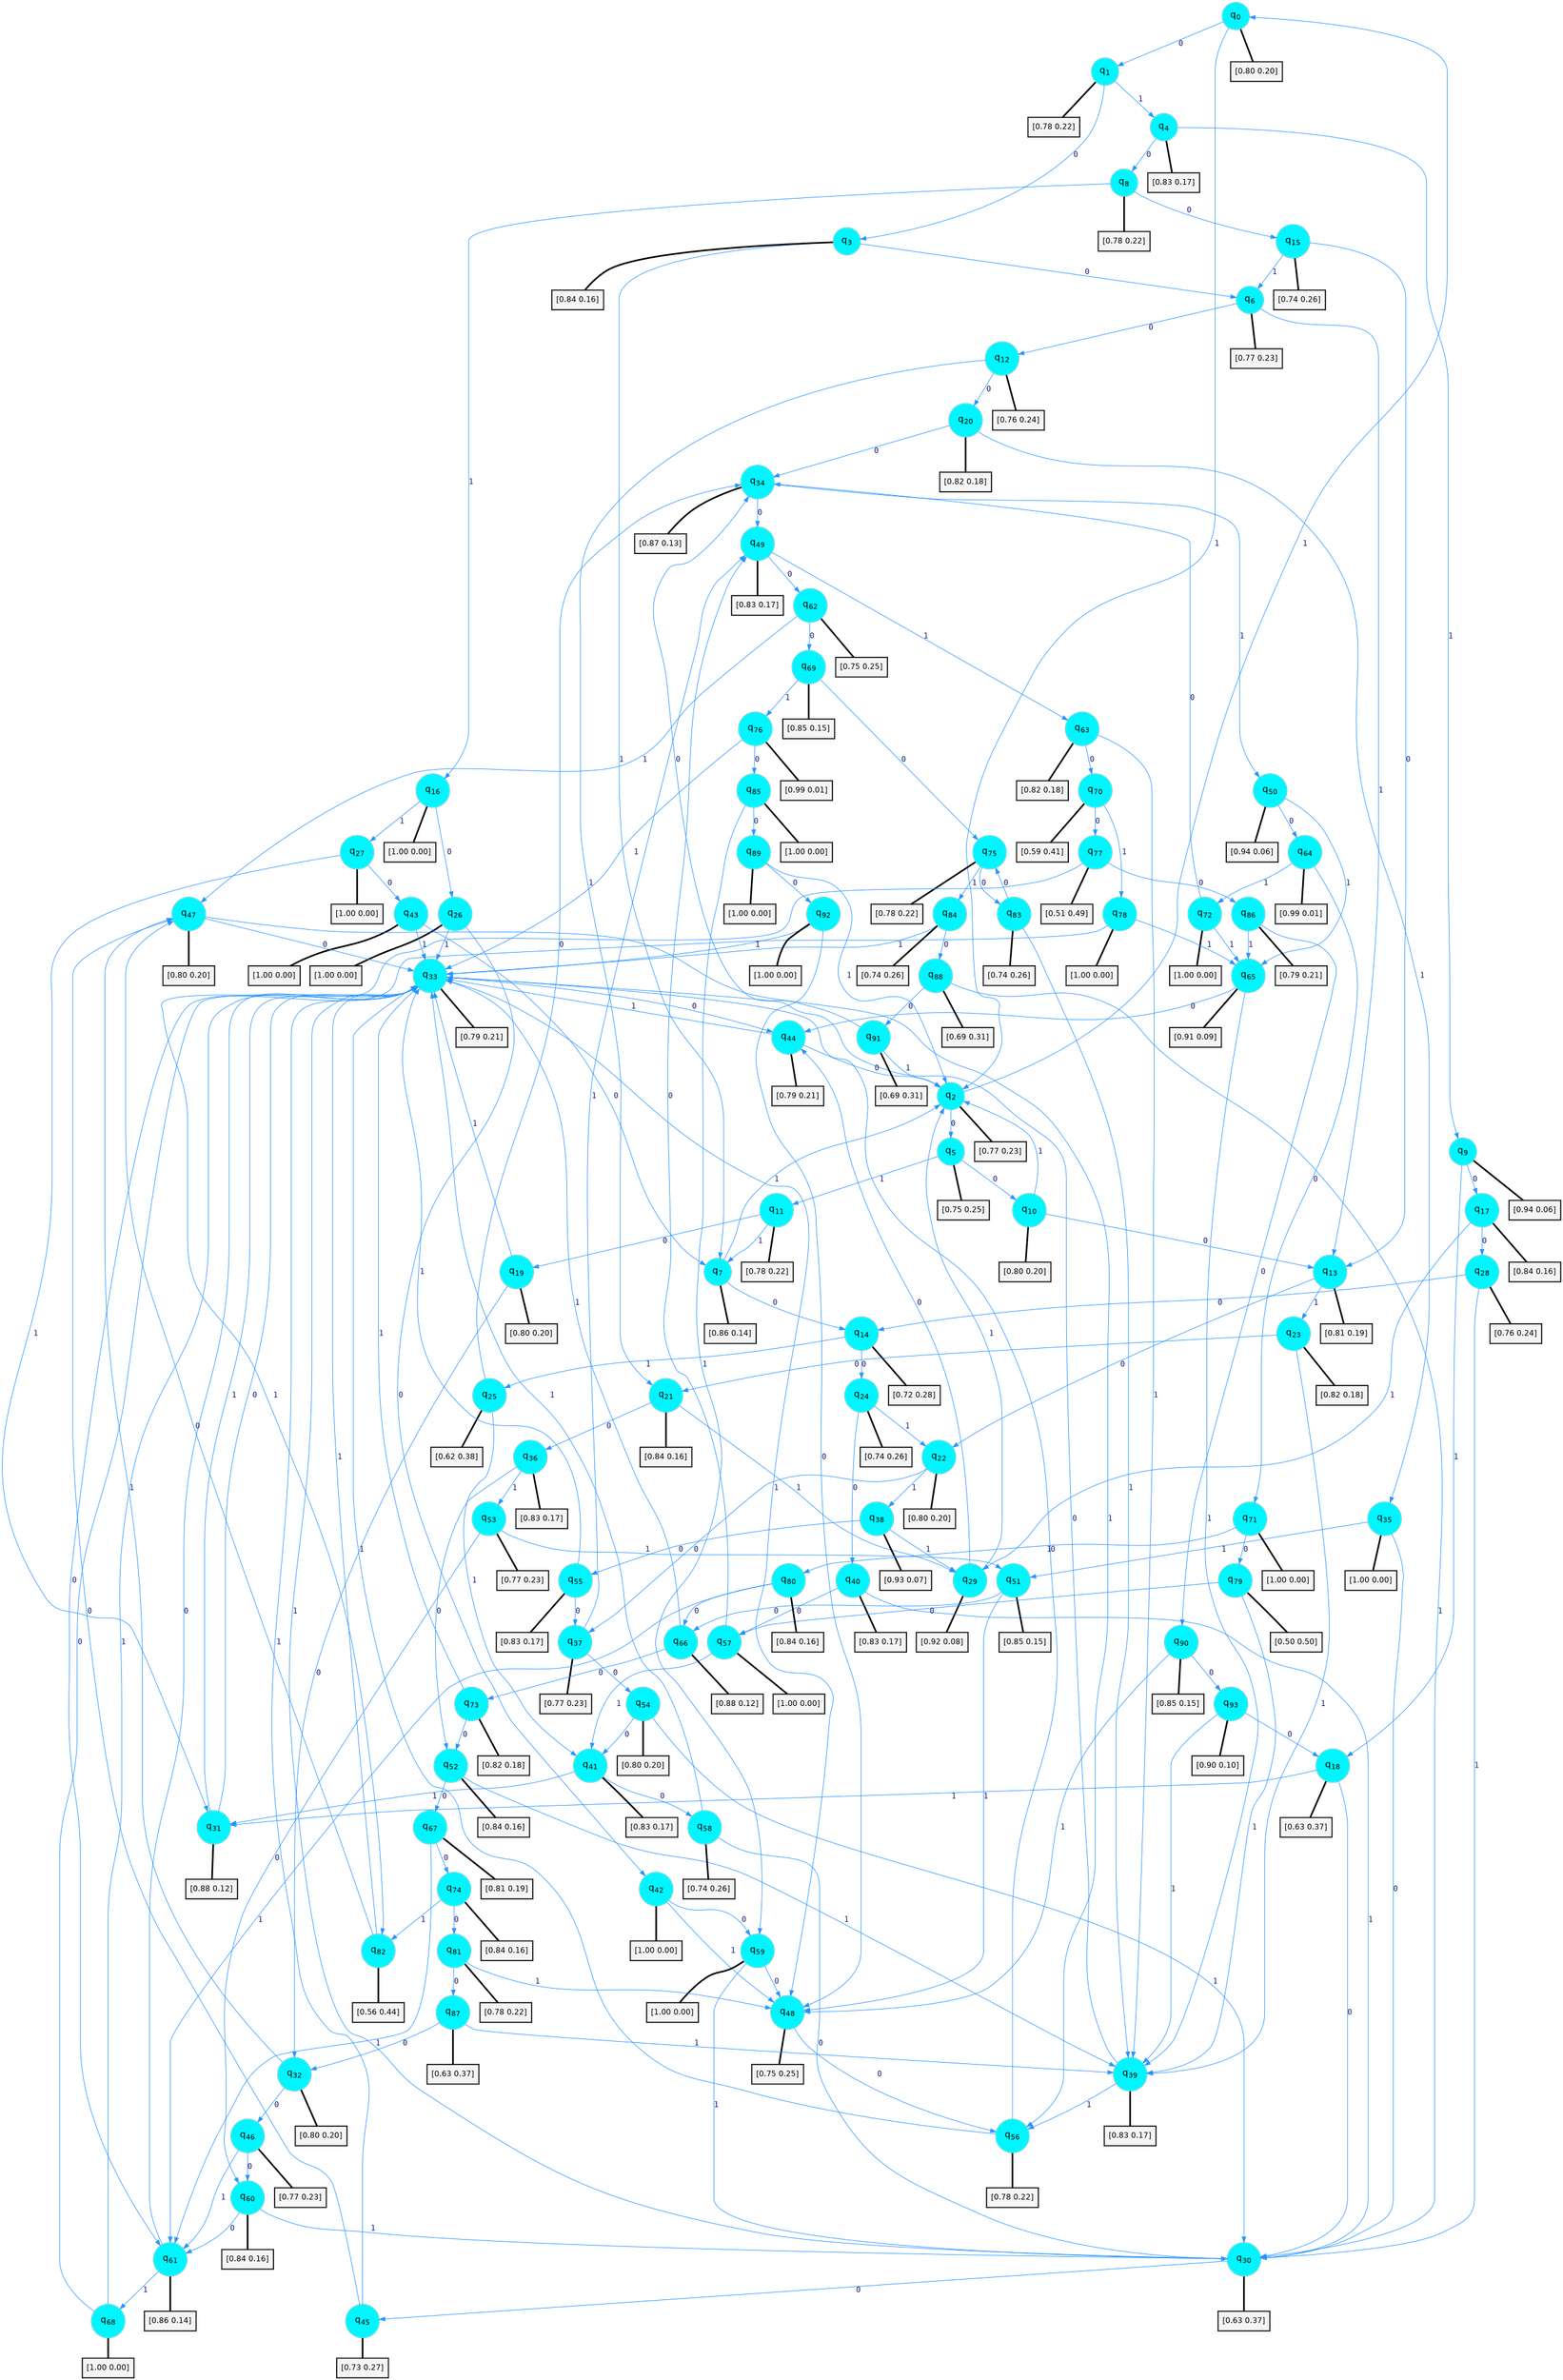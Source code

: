 digraph G {
graph [
bgcolor=transparent, dpi=300, rankdir=TD, size="40,25"];
node [
color=gray, fillcolor=turquoise1, fontcolor=black, fontname=Helvetica, fontsize=16, fontweight=bold, shape=circle, style=filled];
edge [
arrowsize=1, color=dodgerblue1, fontcolor=midnightblue, fontname=courier, fontweight=bold, penwidth=1, style=solid, weight=20];
0[label=<q<SUB>0</SUB>>];
1[label=<q<SUB>1</SUB>>];
2[label=<q<SUB>2</SUB>>];
3[label=<q<SUB>3</SUB>>];
4[label=<q<SUB>4</SUB>>];
5[label=<q<SUB>5</SUB>>];
6[label=<q<SUB>6</SUB>>];
7[label=<q<SUB>7</SUB>>];
8[label=<q<SUB>8</SUB>>];
9[label=<q<SUB>9</SUB>>];
10[label=<q<SUB>10</SUB>>];
11[label=<q<SUB>11</SUB>>];
12[label=<q<SUB>12</SUB>>];
13[label=<q<SUB>13</SUB>>];
14[label=<q<SUB>14</SUB>>];
15[label=<q<SUB>15</SUB>>];
16[label=<q<SUB>16</SUB>>];
17[label=<q<SUB>17</SUB>>];
18[label=<q<SUB>18</SUB>>];
19[label=<q<SUB>19</SUB>>];
20[label=<q<SUB>20</SUB>>];
21[label=<q<SUB>21</SUB>>];
22[label=<q<SUB>22</SUB>>];
23[label=<q<SUB>23</SUB>>];
24[label=<q<SUB>24</SUB>>];
25[label=<q<SUB>25</SUB>>];
26[label=<q<SUB>26</SUB>>];
27[label=<q<SUB>27</SUB>>];
28[label=<q<SUB>28</SUB>>];
29[label=<q<SUB>29</SUB>>];
30[label=<q<SUB>30</SUB>>];
31[label=<q<SUB>31</SUB>>];
32[label=<q<SUB>32</SUB>>];
33[label=<q<SUB>33</SUB>>];
34[label=<q<SUB>34</SUB>>];
35[label=<q<SUB>35</SUB>>];
36[label=<q<SUB>36</SUB>>];
37[label=<q<SUB>37</SUB>>];
38[label=<q<SUB>38</SUB>>];
39[label=<q<SUB>39</SUB>>];
40[label=<q<SUB>40</SUB>>];
41[label=<q<SUB>41</SUB>>];
42[label=<q<SUB>42</SUB>>];
43[label=<q<SUB>43</SUB>>];
44[label=<q<SUB>44</SUB>>];
45[label=<q<SUB>45</SUB>>];
46[label=<q<SUB>46</SUB>>];
47[label=<q<SUB>47</SUB>>];
48[label=<q<SUB>48</SUB>>];
49[label=<q<SUB>49</SUB>>];
50[label=<q<SUB>50</SUB>>];
51[label=<q<SUB>51</SUB>>];
52[label=<q<SUB>52</SUB>>];
53[label=<q<SUB>53</SUB>>];
54[label=<q<SUB>54</SUB>>];
55[label=<q<SUB>55</SUB>>];
56[label=<q<SUB>56</SUB>>];
57[label=<q<SUB>57</SUB>>];
58[label=<q<SUB>58</SUB>>];
59[label=<q<SUB>59</SUB>>];
60[label=<q<SUB>60</SUB>>];
61[label=<q<SUB>61</SUB>>];
62[label=<q<SUB>62</SUB>>];
63[label=<q<SUB>63</SUB>>];
64[label=<q<SUB>64</SUB>>];
65[label=<q<SUB>65</SUB>>];
66[label=<q<SUB>66</SUB>>];
67[label=<q<SUB>67</SUB>>];
68[label=<q<SUB>68</SUB>>];
69[label=<q<SUB>69</SUB>>];
70[label=<q<SUB>70</SUB>>];
71[label=<q<SUB>71</SUB>>];
72[label=<q<SUB>72</SUB>>];
73[label=<q<SUB>73</SUB>>];
74[label=<q<SUB>74</SUB>>];
75[label=<q<SUB>75</SUB>>];
76[label=<q<SUB>76</SUB>>];
77[label=<q<SUB>77</SUB>>];
78[label=<q<SUB>78</SUB>>];
79[label=<q<SUB>79</SUB>>];
80[label=<q<SUB>80</SUB>>];
81[label=<q<SUB>81</SUB>>];
82[label=<q<SUB>82</SUB>>];
83[label=<q<SUB>83</SUB>>];
84[label=<q<SUB>84</SUB>>];
85[label=<q<SUB>85</SUB>>];
86[label=<q<SUB>86</SUB>>];
87[label=<q<SUB>87</SUB>>];
88[label=<q<SUB>88</SUB>>];
89[label=<q<SUB>89</SUB>>];
90[label=<q<SUB>90</SUB>>];
91[label=<q<SUB>91</SUB>>];
92[label=<q<SUB>92</SUB>>];
93[label=<q<SUB>93</SUB>>];
94[label="[0.80 0.20]", shape=box,fontcolor=black, fontname=Helvetica, fontsize=14, penwidth=2, fillcolor=whitesmoke,color=black];
95[label="[0.78 0.22]", shape=box,fontcolor=black, fontname=Helvetica, fontsize=14, penwidth=2, fillcolor=whitesmoke,color=black];
96[label="[0.77 0.23]", shape=box,fontcolor=black, fontname=Helvetica, fontsize=14, penwidth=2, fillcolor=whitesmoke,color=black];
97[label="[0.84 0.16]", shape=box,fontcolor=black, fontname=Helvetica, fontsize=14, penwidth=2, fillcolor=whitesmoke,color=black];
98[label="[0.83 0.17]", shape=box,fontcolor=black, fontname=Helvetica, fontsize=14, penwidth=2, fillcolor=whitesmoke,color=black];
99[label="[0.75 0.25]", shape=box,fontcolor=black, fontname=Helvetica, fontsize=14, penwidth=2, fillcolor=whitesmoke,color=black];
100[label="[0.77 0.23]", shape=box,fontcolor=black, fontname=Helvetica, fontsize=14, penwidth=2, fillcolor=whitesmoke,color=black];
101[label="[0.86 0.14]", shape=box,fontcolor=black, fontname=Helvetica, fontsize=14, penwidth=2, fillcolor=whitesmoke,color=black];
102[label="[0.78 0.22]", shape=box,fontcolor=black, fontname=Helvetica, fontsize=14, penwidth=2, fillcolor=whitesmoke,color=black];
103[label="[0.94 0.06]", shape=box,fontcolor=black, fontname=Helvetica, fontsize=14, penwidth=2, fillcolor=whitesmoke,color=black];
104[label="[0.80 0.20]", shape=box,fontcolor=black, fontname=Helvetica, fontsize=14, penwidth=2, fillcolor=whitesmoke,color=black];
105[label="[0.78 0.22]", shape=box,fontcolor=black, fontname=Helvetica, fontsize=14, penwidth=2, fillcolor=whitesmoke,color=black];
106[label="[0.76 0.24]", shape=box,fontcolor=black, fontname=Helvetica, fontsize=14, penwidth=2, fillcolor=whitesmoke,color=black];
107[label="[0.81 0.19]", shape=box,fontcolor=black, fontname=Helvetica, fontsize=14, penwidth=2, fillcolor=whitesmoke,color=black];
108[label="[0.72 0.28]", shape=box,fontcolor=black, fontname=Helvetica, fontsize=14, penwidth=2, fillcolor=whitesmoke,color=black];
109[label="[0.74 0.26]", shape=box,fontcolor=black, fontname=Helvetica, fontsize=14, penwidth=2, fillcolor=whitesmoke,color=black];
110[label="[1.00 0.00]", shape=box,fontcolor=black, fontname=Helvetica, fontsize=14, penwidth=2, fillcolor=whitesmoke,color=black];
111[label="[0.84 0.16]", shape=box,fontcolor=black, fontname=Helvetica, fontsize=14, penwidth=2, fillcolor=whitesmoke,color=black];
112[label="[0.63 0.37]", shape=box,fontcolor=black, fontname=Helvetica, fontsize=14, penwidth=2, fillcolor=whitesmoke,color=black];
113[label="[0.80 0.20]", shape=box,fontcolor=black, fontname=Helvetica, fontsize=14, penwidth=2, fillcolor=whitesmoke,color=black];
114[label="[0.82 0.18]", shape=box,fontcolor=black, fontname=Helvetica, fontsize=14, penwidth=2, fillcolor=whitesmoke,color=black];
115[label="[0.84 0.16]", shape=box,fontcolor=black, fontname=Helvetica, fontsize=14, penwidth=2, fillcolor=whitesmoke,color=black];
116[label="[0.80 0.20]", shape=box,fontcolor=black, fontname=Helvetica, fontsize=14, penwidth=2, fillcolor=whitesmoke,color=black];
117[label="[0.82 0.18]", shape=box,fontcolor=black, fontname=Helvetica, fontsize=14, penwidth=2, fillcolor=whitesmoke,color=black];
118[label="[0.74 0.26]", shape=box,fontcolor=black, fontname=Helvetica, fontsize=14, penwidth=2, fillcolor=whitesmoke,color=black];
119[label="[0.62 0.38]", shape=box,fontcolor=black, fontname=Helvetica, fontsize=14, penwidth=2, fillcolor=whitesmoke,color=black];
120[label="[1.00 0.00]", shape=box,fontcolor=black, fontname=Helvetica, fontsize=14, penwidth=2, fillcolor=whitesmoke,color=black];
121[label="[1.00 0.00]", shape=box,fontcolor=black, fontname=Helvetica, fontsize=14, penwidth=2, fillcolor=whitesmoke,color=black];
122[label="[0.76 0.24]", shape=box,fontcolor=black, fontname=Helvetica, fontsize=14, penwidth=2, fillcolor=whitesmoke,color=black];
123[label="[0.92 0.08]", shape=box,fontcolor=black, fontname=Helvetica, fontsize=14, penwidth=2, fillcolor=whitesmoke,color=black];
124[label="[0.63 0.37]", shape=box,fontcolor=black, fontname=Helvetica, fontsize=14, penwidth=2, fillcolor=whitesmoke,color=black];
125[label="[0.88 0.12]", shape=box,fontcolor=black, fontname=Helvetica, fontsize=14, penwidth=2, fillcolor=whitesmoke,color=black];
126[label="[0.80 0.20]", shape=box,fontcolor=black, fontname=Helvetica, fontsize=14, penwidth=2, fillcolor=whitesmoke,color=black];
127[label="[0.79 0.21]", shape=box,fontcolor=black, fontname=Helvetica, fontsize=14, penwidth=2, fillcolor=whitesmoke,color=black];
128[label="[0.87 0.13]", shape=box,fontcolor=black, fontname=Helvetica, fontsize=14, penwidth=2, fillcolor=whitesmoke,color=black];
129[label="[1.00 0.00]", shape=box,fontcolor=black, fontname=Helvetica, fontsize=14, penwidth=2, fillcolor=whitesmoke,color=black];
130[label="[0.83 0.17]", shape=box,fontcolor=black, fontname=Helvetica, fontsize=14, penwidth=2, fillcolor=whitesmoke,color=black];
131[label="[0.77 0.23]", shape=box,fontcolor=black, fontname=Helvetica, fontsize=14, penwidth=2, fillcolor=whitesmoke,color=black];
132[label="[0.93 0.07]", shape=box,fontcolor=black, fontname=Helvetica, fontsize=14, penwidth=2, fillcolor=whitesmoke,color=black];
133[label="[0.83 0.17]", shape=box,fontcolor=black, fontname=Helvetica, fontsize=14, penwidth=2, fillcolor=whitesmoke,color=black];
134[label="[0.83 0.17]", shape=box,fontcolor=black, fontname=Helvetica, fontsize=14, penwidth=2, fillcolor=whitesmoke,color=black];
135[label="[0.83 0.17]", shape=box,fontcolor=black, fontname=Helvetica, fontsize=14, penwidth=2, fillcolor=whitesmoke,color=black];
136[label="[1.00 0.00]", shape=box,fontcolor=black, fontname=Helvetica, fontsize=14, penwidth=2, fillcolor=whitesmoke,color=black];
137[label="[1.00 0.00]", shape=box,fontcolor=black, fontname=Helvetica, fontsize=14, penwidth=2, fillcolor=whitesmoke,color=black];
138[label="[0.79 0.21]", shape=box,fontcolor=black, fontname=Helvetica, fontsize=14, penwidth=2, fillcolor=whitesmoke,color=black];
139[label="[0.73 0.27]", shape=box,fontcolor=black, fontname=Helvetica, fontsize=14, penwidth=2, fillcolor=whitesmoke,color=black];
140[label="[0.77 0.23]", shape=box,fontcolor=black, fontname=Helvetica, fontsize=14, penwidth=2, fillcolor=whitesmoke,color=black];
141[label="[0.80 0.20]", shape=box,fontcolor=black, fontname=Helvetica, fontsize=14, penwidth=2, fillcolor=whitesmoke,color=black];
142[label="[0.75 0.25]", shape=box,fontcolor=black, fontname=Helvetica, fontsize=14, penwidth=2, fillcolor=whitesmoke,color=black];
143[label="[0.83 0.17]", shape=box,fontcolor=black, fontname=Helvetica, fontsize=14, penwidth=2, fillcolor=whitesmoke,color=black];
144[label="[0.94 0.06]", shape=box,fontcolor=black, fontname=Helvetica, fontsize=14, penwidth=2, fillcolor=whitesmoke,color=black];
145[label="[0.85 0.15]", shape=box,fontcolor=black, fontname=Helvetica, fontsize=14, penwidth=2, fillcolor=whitesmoke,color=black];
146[label="[0.84 0.16]", shape=box,fontcolor=black, fontname=Helvetica, fontsize=14, penwidth=2, fillcolor=whitesmoke,color=black];
147[label="[0.77 0.23]", shape=box,fontcolor=black, fontname=Helvetica, fontsize=14, penwidth=2, fillcolor=whitesmoke,color=black];
148[label="[0.80 0.20]", shape=box,fontcolor=black, fontname=Helvetica, fontsize=14, penwidth=2, fillcolor=whitesmoke,color=black];
149[label="[0.83 0.17]", shape=box,fontcolor=black, fontname=Helvetica, fontsize=14, penwidth=2, fillcolor=whitesmoke,color=black];
150[label="[0.78 0.22]", shape=box,fontcolor=black, fontname=Helvetica, fontsize=14, penwidth=2, fillcolor=whitesmoke,color=black];
151[label="[1.00 0.00]", shape=box,fontcolor=black, fontname=Helvetica, fontsize=14, penwidth=2, fillcolor=whitesmoke,color=black];
152[label="[0.74 0.26]", shape=box,fontcolor=black, fontname=Helvetica, fontsize=14, penwidth=2, fillcolor=whitesmoke,color=black];
153[label="[1.00 0.00]", shape=box,fontcolor=black, fontname=Helvetica, fontsize=14, penwidth=2, fillcolor=whitesmoke,color=black];
154[label="[0.84 0.16]", shape=box,fontcolor=black, fontname=Helvetica, fontsize=14, penwidth=2, fillcolor=whitesmoke,color=black];
155[label="[0.86 0.14]", shape=box,fontcolor=black, fontname=Helvetica, fontsize=14, penwidth=2, fillcolor=whitesmoke,color=black];
156[label="[0.75 0.25]", shape=box,fontcolor=black, fontname=Helvetica, fontsize=14, penwidth=2, fillcolor=whitesmoke,color=black];
157[label="[0.82 0.18]", shape=box,fontcolor=black, fontname=Helvetica, fontsize=14, penwidth=2, fillcolor=whitesmoke,color=black];
158[label="[0.99 0.01]", shape=box,fontcolor=black, fontname=Helvetica, fontsize=14, penwidth=2, fillcolor=whitesmoke,color=black];
159[label="[0.91 0.09]", shape=box,fontcolor=black, fontname=Helvetica, fontsize=14, penwidth=2, fillcolor=whitesmoke,color=black];
160[label="[0.88 0.12]", shape=box,fontcolor=black, fontname=Helvetica, fontsize=14, penwidth=2, fillcolor=whitesmoke,color=black];
161[label="[0.81 0.19]", shape=box,fontcolor=black, fontname=Helvetica, fontsize=14, penwidth=2, fillcolor=whitesmoke,color=black];
162[label="[1.00 0.00]", shape=box,fontcolor=black, fontname=Helvetica, fontsize=14, penwidth=2, fillcolor=whitesmoke,color=black];
163[label="[0.85 0.15]", shape=box,fontcolor=black, fontname=Helvetica, fontsize=14, penwidth=2, fillcolor=whitesmoke,color=black];
164[label="[0.59 0.41]", shape=box,fontcolor=black, fontname=Helvetica, fontsize=14, penwidth=2, fillcolor=whitesmoke,color=black];
165[label="[1.00 0.00]", shape=box,fontcolor=black, fontname=Helvetica, fontsize=14, penwidth=2, fillcolor=whitesmoke,color=black];
166[label="[1.00 0.00]", shape=box,fontcolor=black, fontname=Helvetica, fontsize=14, penwidth=2, fillcolor=whitesmoke,color=black];
167[label="[0.82 0.18]", shape=box,fontcolor=black, fontname=Helvetica, fontsize=14, penwidth=2, fillcolor=whitesmoke,color=black];
168[label="[0.84 0.16]", shape=box,fontcolor=black, fontname=Helvetica, fontsize=14, penwidth=2, fillcolor=whitesmoke,color=black];
169[label="[0.78 0.22]", shape=box,fontcolor=black, fontname=Helvetica, fontsize=14, penwidth=2, fillcolor=whitesmoke,color=black];
170[label="[0.99 0.01]", shape=box,fontcolor=black, fontname=Helvetica, fontsize=14, penwidth=2, fillcolor=whitesmoke,color=black];
171[label="[0.51 0.49]", shape=box,fontcolor=black, fontname=Helvetica, fontsize=14, penwidth=2, fillcolor=whitesmoke,color=black];
172[label="[1.00 0.00]", shape=box,fontcolor=black, fontname=Helvetica, fontsize=14, penwidth=2, fillcolor=whitesmoke,color=black];
173[label="[0.50 0.50]", shape=box,fontcolor=black, fontname=Helvetica, fontsize=14, penwidth=2, fillcolor=whitesmoke,color=black];
174[label="[0.84 0.16]", shape=box,fontcolor=black, fontname=Helvetica, fontsize=14, penwidth=2, fillcolor=whitesmoke,color=black];
175[label="[0.78 0.22]", shape=box,fontcolor=black, fontname=Helvetica, fontsize=14, penwidth=2, fillcolor=whitesmoke,color=black];
176[label="[0.56 0.44]", shape=box,fontcolor=black, fontname=Helvetica, fontsize=14, penwidth=2, fillcolor=whitesmoke,color=black];
177[label="[0.74 0.26]", shape=box,fontcolor=black, fontname=Helvetica, fontsize=14, penwidth=2, fillcolor=whitesmoke,color=black];
178[label="[0.74 0.26]", shape=box,fontcolor=black, fontname=Helvetica, fontsize=14, penwidth=2, fillcolor=whitesmoke,color=black];
179[label="[1.00 0.00]", shape=box,fontcolor=black, fontname=Helvetica, fontsize=14, penwidth=2, fillcolor=whitesmoke,color=black];
180[label="[0.79 0.21]", shape=box,fontcolor=black, fontname=Helvetica, fontsize=14, penwidth=2, fillcolor=whitesmoke,color=black];
181[label="[0.63 0.37]", shape=box,fontcolor=black, fontname=Helvetica, fontsize=14, penwidth=2, fillcolor=whitesmoke,color=black];
182[label="[0.69 0.31]", shape=box,fontcolor=black, fontname=Helvetica, fontsize=14, penwidth=2, fillcolor=whitesmoke,color=black];
183[label="[1.00 0.00]", shape=box,fontcolor=black, fontname=Helvetica, fontsize=14, penwidth=2, fillcolor=whitesmoke,color=black];
184[label="[0.85 0.15]", shape=box,fontcolor=black, fontname=Helvetica, fontsize=14, penwidth=2, fillcolor=whitesmoke,color=black];
185[label="[0.69 0.31]", shape=box,fontcolor=black, fontname=Helvetica, fontsize=14, penwidth=2, fillcolor=whitesmoke,color=black];
186[label="[1.00 0.00]", shape=box,fontcolor=black, fontname=Helvetica, fontsize=14, penwidth=2, fillcolor=whitesmoke,color=black];
187[label="[0.90 0.10]", shape=box,fontcolor=black, fontname=Helvetica, fontsize=14, penwidth=2, fillcolor=whitesmoke,color=black];
0->1 [label=0];
0->2 [label=1];
0->94 [arrowhead=none, penwidth=3,color=black];
1->3 [label=0];
1->4 [label=1];
1->95 [arrowhead=none, penwidth=3,color=black];
2->5 [label=0];
2->0 [label=1];
2->96 [arrowhead=none, penwidth=3,color=black];
3->6 [label=0];
3->7 [label=1];
3->97 [arrowhead=none, penwidth=3,color=black];
4->8 [label=0];
4->9 [label=1];
4->98 [arrowhead=none, penwidth=3,color=black];
5->10 [label=0];
5->11 [label=1];
5->99 [arrowhead=none, penwidth=3,color=black];
6->12 [label=0];
6->13 [label=1];
6->100 [arrowhead=none, penwidth=3,color=black];
7->14 [label=0];
7->2 [label=1];
7->101 [arrowhead=none, penwidth=3,color=black];
8->15 [label=0];
8->16 [label=1];
8->102 [arrowhead=none, penwidth=3,color=black];
9->17 [label=0];
9->18 [label=1];
9->103 [arrowhead=none, penwidth=3,color=black];
10->13 [label=0];
10->2 [label=1];
10->104 [arrowhead=none, penwidth=3,color=black];
11->19 [label=0];
11->7 [label=1];
11->105 [arrowhead=none, penwidth=3,color=black];
12->20 [label=0];
12->21 [label=1];
12->106 [arrowhead=none, penwidth=3,color=black];
13->22 [label=0];
13->23 [label=1];
13->107 [arrowhead=none, penwidth=3,color=black];
14->24 [label=0];
14->25 [label=1];
14->108 [arrowhead=none, penwidth=3,color=black];
15->13 [label=0];
15->6 [label=1];
15->109 [arrowhead=none, penwidth=3,color=black];
16->26 [label=0];
16->27 [label=1];
16->110 [arrowhead=none, penwidth=3,color=black];
17->28 [label=0];
17->29 [label=1];
17->111 [arrowhead=none, penwidth=3,color=black];
18->30 [label=0];
18->31 [label=1];
18->112 [arrowhead=none, penwidth=3,color=black];
19->32 [label=0];
19->33 [label=1];
19->113 [arrowhead=none, penwidth=3,color=black];
20->34 [label=0];
20->35 [label=1];
20->114 [arrowhead=none, penwidth=3,color=black];
21->36 [label=0];
21->29 [label=1];
21->115 [arrowhead=none, penwidth=3,color=black];
22->37 [label=0];
22->38 [label=1];
22->116 [arrowhead=none, penwidth=3,color=black];
23->21 [label=0];
23->39 [label=1];
23->117 [arrowhead=none, penwidth=3,color=black];
24->40 [label=0];
24->22 [label=1];
24->118 [arrowhead=none, penwidth=3,color=black];
25->34 [label=0];
25->41 [label=1];
25->119 [arrowhead=none, penwidth=3,color=black];
26->42 [label=0];
26->33 [label=1];
26->120 [arrowhead=none, penwidth=3,color=black];
27->43 [label=0];
27->31 [label=1];
27->121 [arrowhead=none, penwidth=3,color=black];
28->14 [label=0];
28->30 [label=1];
28->122 [arrowhead=none, penwidth=3,color=black];
29->44 [label=0];
29->2 [label=1];
29->123 [arrowhead=none, penwidth=3,color=black];
30->45 [label=0];
30->33 [label=1];
30->124 [arrowhead=none, penwidth=3,color=black];
31->33 [label=0];
31->33 [label=1];
31->125 [arrowhead=none, penwidth=3,color=black];
32->46 [label=0];
32->47 [label=1];
32->126 [arrowhead=none, penwidth=3,color=black];
33->44 [label=0];
33->48 [label=1];
33->127 [arrowhead=none, penwidth=3,color=black];
34->49 [label=0];
34->50 [label=1];
34->128 [arrowhead=none, penwidth=3,color=black];
35->30 [label=0];
35->51 [label=1];
35->129 [arrowhead=none, penwidth=3,color=black];
36->52 [label=0];
36->53 [label=1];
36->130 [arrowhead=none, penwidth=3,color=black];
37->54 [label=0];
37->49 [label=1];
37->131 [arrowhead=none, penwidth=3,color=black];
38->55 [label=0];
38->29 [label=1];
38->132 [arrowhead=none, penwidth=3,color=black];
39->33 [label=0];
39->56 [label=1];
39->133 [arrowhead=none, penwidth=3,color=black];
40->57 [label=0];
40->30 [label=1];
40->134 [arrowhead=none, penwidth=3,color=black];
41->58 [label=0];
41->31 [label=1];
41->135 [arrowhead=none, penwidth=3,color=black];
42->59 [label=0];
42->48 [label=1];
42->136 [arrowhead=none, penwidth=3,color=black];
43->7 [label=0];
43->33 [label=1];
43->137 [arrowhead=none, penwidth=3,color=black];
44->2 [label=0];
44->33 [label=1];
44->138 [arrowhead=none, penwidth=3,color=black];
45->47 [label=0];
45->33 [label=1];
45->139 [arrowhead=none, penwidth=3,color=black];
46->60 [label=0];
46->61 [label=1];
46->140 [arrowhead=none, penwidth=3,color=black];
47->33 [label=0];
47->56 [label=1];
47->141 [arrowhead=none, penwidth=3,color=black];
48->56 [label=0];
48->142 [arrowhead=none, penwidth=3,color=black];
49->62 [label=0];
49->63 [label=1];
49->143 [arrowhead=none, penwidth=3,color=black];
50->64 [label=0];
50->65 [label=1];
50->144 [arrowhead=none, penwidth=3,color=black];
51->66 [label=0];
51->48 [label=1];
51->145 [arrowhead=none, penwidth=3,color=black];
52->67 [label=0];
52->39 [label=1];
52->146 [arrowhead=none, penwidth=3,color=black];
53->60 [label=0];
53->51 [label=1];
53->147 [arrowhead=none, penwidth=3,color=black];
54->41 [label=0];
54->30 [label=1];
54->148 [arrowhead=none, penwidth=3,color=black];
55->37 [label=0];
55->33 [label=1];
55->149 [arrowhead=none, penwidth=3,color=black];
56->33 [label=0];
56->33 [label=1];
56->150 [arrowhead=none, penwidth=3,color=black];
57->49 [label=0];
57->41 [label=1];
57->151 [arrowhead=none, penwidth=3,color=black];
58->30 [label=0];
58->33 [label=1];
58->152 [arrowhead=none, penwidth=3,color=black];
59->48 [label=0];
59->30 [label=1];
59->153 [arrowhead=none, penwidth=3,color=black];
60->61 [label=0];
60->30 [label=1];
60->154 [arrowhead=none, penwidth=3,color=black];
61->33 [label=0];
61->68 [label=1];
61->155 [arrowhead=none, penwidth=3,color=black];
62->69 [label=0];
62->47 [label=1];
62->156 [arrowhead=none, penwidth=3,color=black];
63->70 [label=0];
63->39 [label=1];
63->157 [arrowhead=none, penwidth=3,color=black];
64->71 [label=0];
64->72 [label=1];
64->158 [arrowhead=none, penwidth=3,color=black];
65->44 [label=0];
65->39 [label=1];
65->159 [arrowhead=none, penwidth=3,color=black];
66->73 [label=0];
66->33 [label=1];
66->160 [arrowhead=none, penwidth=3,color=black];
67->74 [label=0];
67->61 [label=1];
67->161 [arrowhead=none, penwidth=3,color=black];
68->33 [label=0];
68->33 [label=1];
68->162 [arrowhead=none, penwidth=3,color=black];
69->75 [label=0];
69->76 [label=1];
69->163 [arrowhead=none, penwidth=3,color=black];
70->77 [label=0];
70->78 [label=1];
70->164 [arrowhead=none, penwidth=3,color=black];
71->79 [label=0];
71->80 [label=1];
71->165 [arrowhead=none, penwidth=3,color=black];
72->34 [label=0];
72->65 [label=1];
72->166 [arrowhead=none, penwidth=3,color=black];
73->52 [label=0];
73->33 [label=1];
73->167 [arrowhead=none, penwidth=3,color=black];
74->81 [label=0];
74->82 [label=1];
74->168 [arrowhead=none, penwidth=3,color=black];
75->83 [label=0];
75->84 [label=1];
75->169 [arrowhead=none, penwidth=3,color=black];
76->85 [label=0];
76->33 [label=1];
76->170 [arrowhead=none, penwidth=3,color=black];
77->86 [label=0];
77->82 [label=1];
77->171 [arrowhead=none, penwidth=3,color=black];
78->61 [label=0];
78->65 [label=1];
78->172 [arrowhead=none, penwidth=3,color=black];
79->57 [label=0];
79->39 [label=1];
79->173 [arrowhead=none, penwidth=3,color=black];
80->66 [label=0];
80->61 [label=1];
80->174 [arrowhead=none, penwidth=3,color=black];
81->87 [label=0];
81->48 [label=1];
81->175 [arrowhead=none, penwidth=3,color=black];
82->47 [label=0];
82->33 [label=1];
82->176 [arrowhead=none, penwidth=3,color=black];
83->75 [label=0];
83->39 [label=1];
83->177 [arrowhead=none, penwidth=3,color=black];
84->88 [label=0];
84->33 [label=1];
84->178 [arrowhead=none, penwidth=3,color=black];
85->89 [label=0];
85->59 [label=1];
85->179 [arrowhead=none, penwidth=3,color=black];
86->90 [label=0];
86->65 [label=1];
86->180 [arrowhead=none, penwidth=3,color=black];
87->32 [label=0];
87->39 [label=1];
87->181 [arrowhead=none, penwidth=3,color=black];
88->91 [label=0];
88->30 [label=1];
88->182 [arrowhead=none, penwidth=3,color=black];
89->92 [label=0];
89->2 [label=1];
89->183 [arrowhead=none, penwidth=3,color=black];
90->93 [label=0];
90->48 [label=1];
90->184 [arrowhead=none, penwidth=3,color=black];
91->34 [label=0];
91->2 [label=1];
91->185 [arrowhead=none, penwidth=3,color=black];
92->48 [label=0];
92->33 [label=1];
92->186 [arrowhead=none, penwidth=3,color=black];
93->18 [label=0];
93->39 [label=1];
93->187 [arrowhead=none, penwidth=3,color=black];
}
